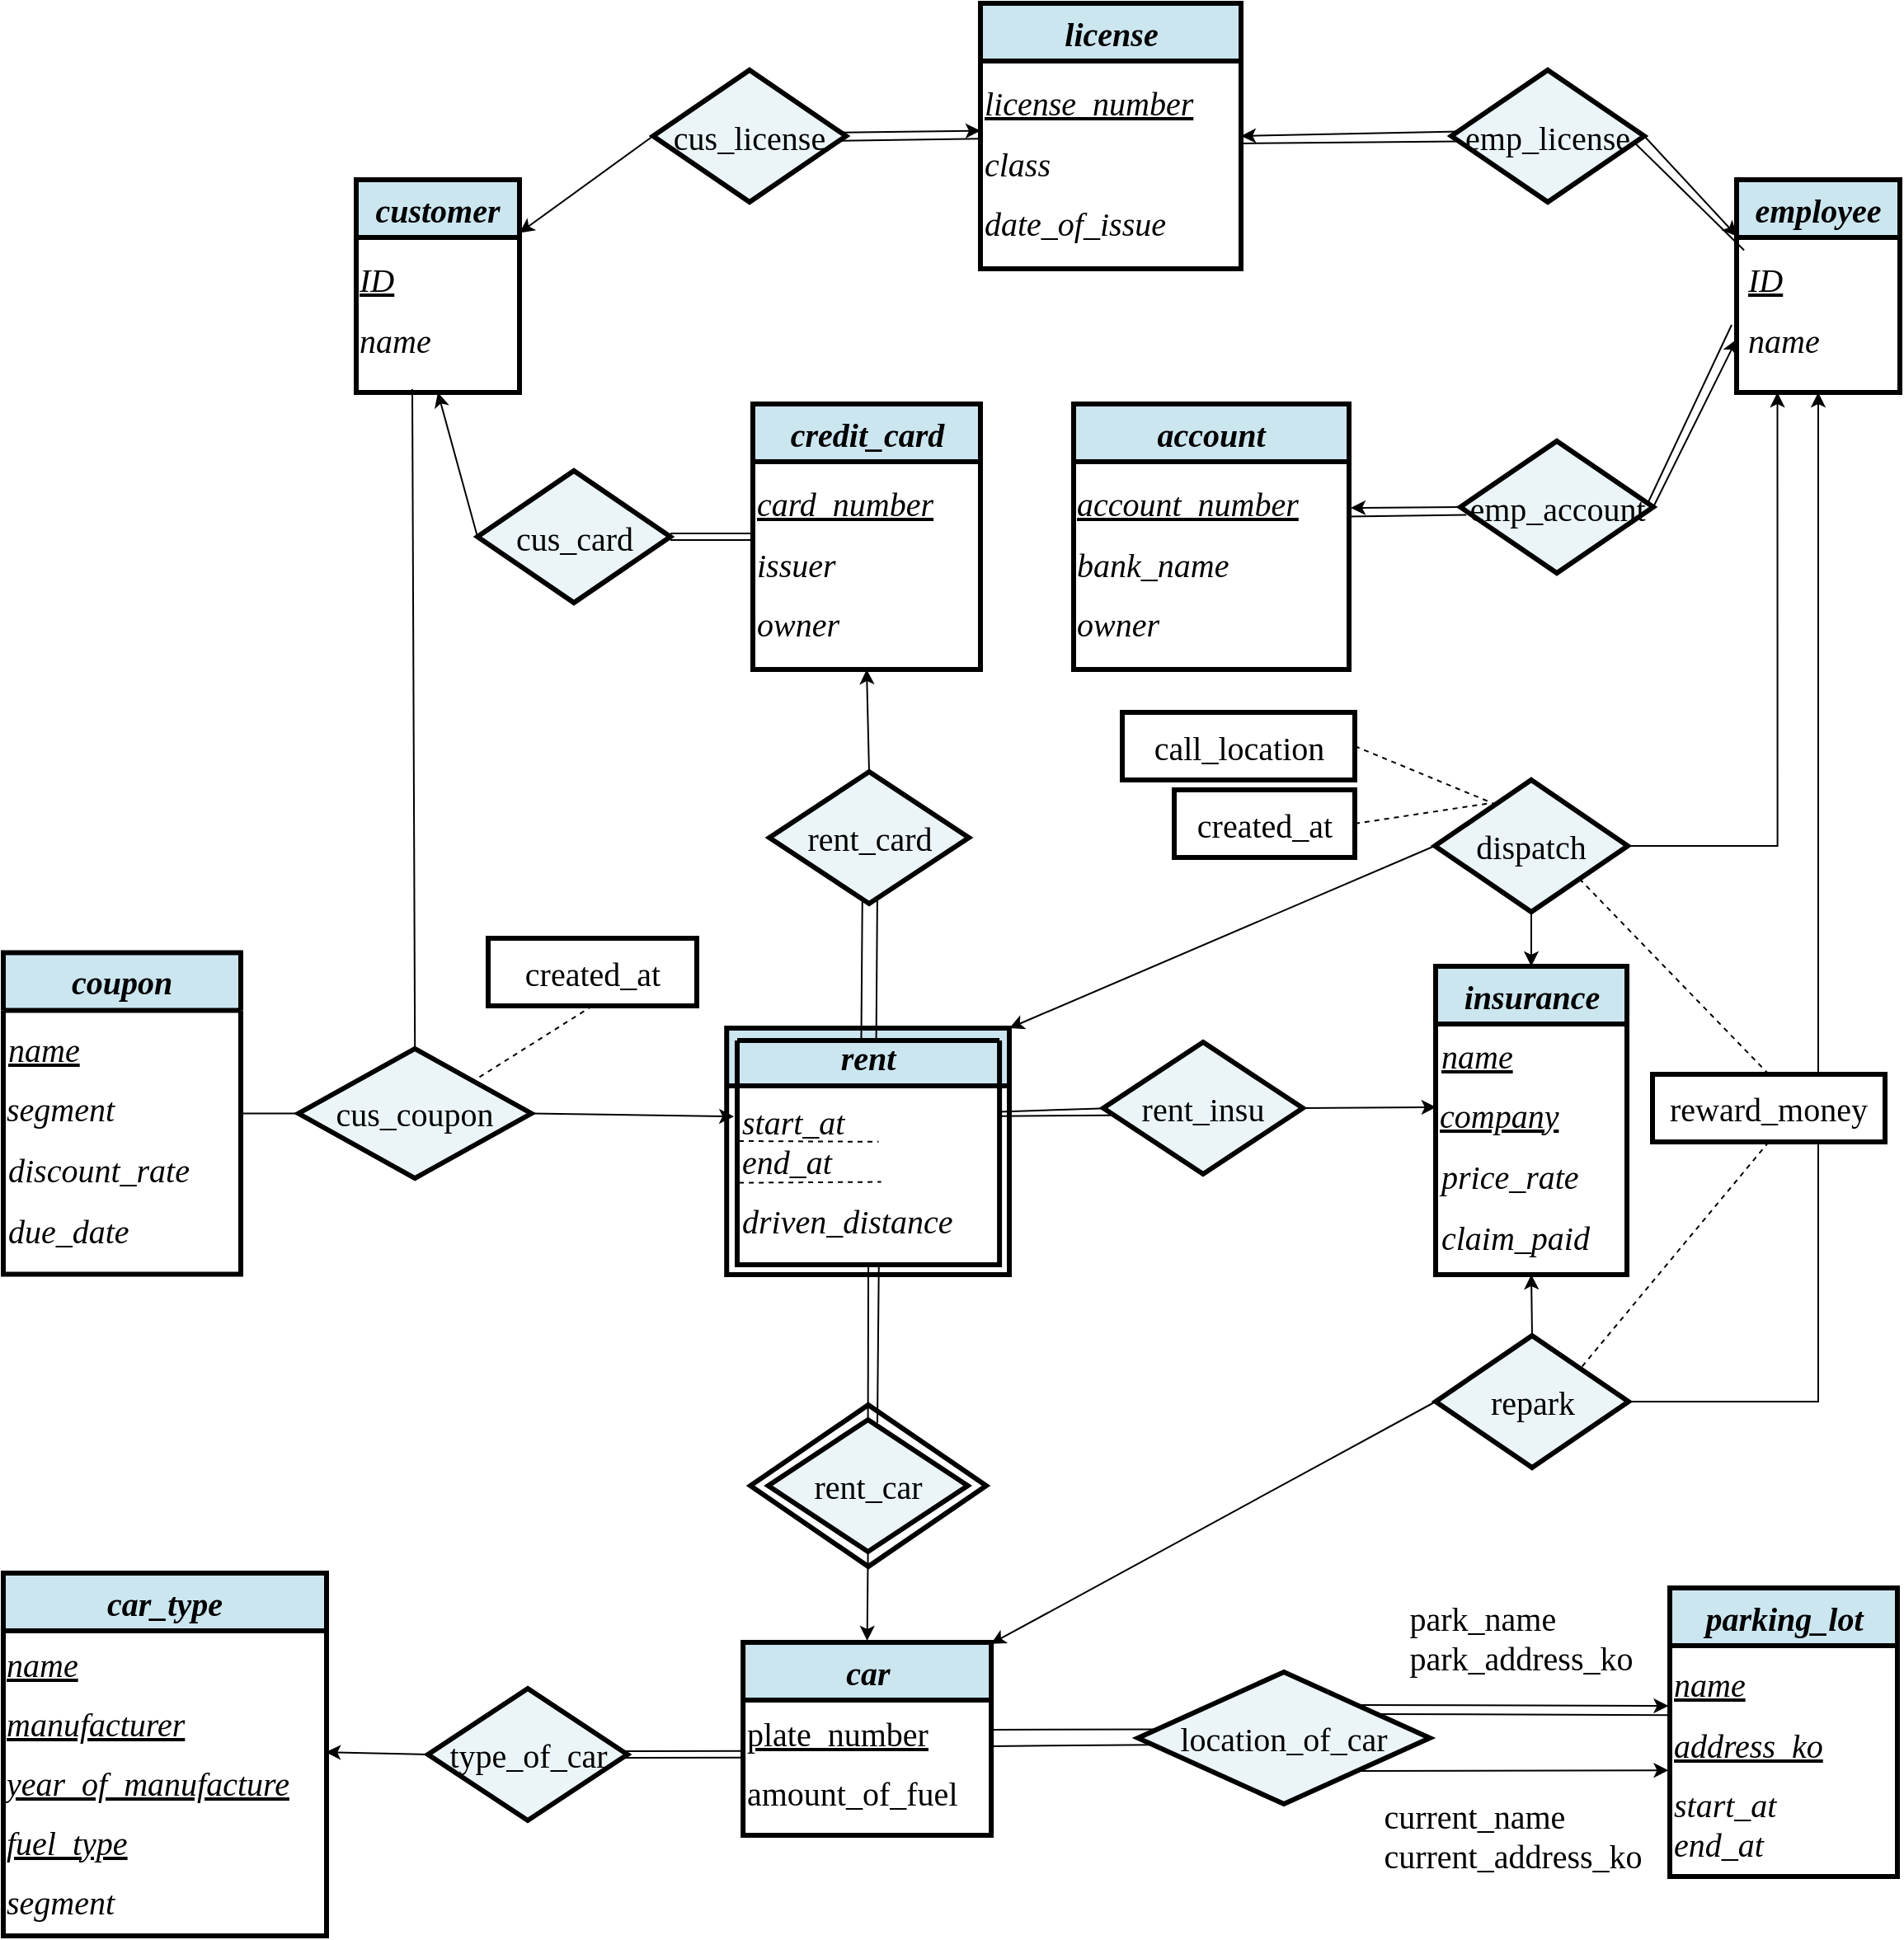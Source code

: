 <mxfile version="20.6.0" type="github">
  <diagram id="GcvBSa2KkUD2rPgsCcOR" name="페이지-1">
    <mxGraphModel dx="1141" dy="841" grid="0" gridSize="10" guides="1" tooltips="1" connect="1" arrows="1" fold="1" page="1" pageScale="1" pageWidth="291" pageHeight="413" math="0" shadow="0">
      <root>
        <mxCell id="0" />
        <mxCell id="1" parent="0" />
        <mxCell id="yhZWVqHdG1TOYyJP_oS1-67" value="" style="rhombus;whiteSpace=wrap;html=1;strokeWidth=3;" vertex="1" parent="1">
          <mxGeometry x="464" y="874" width="143" height="98" as="geometry" />
        </mxCell>
        <mxCell id="nV8pYMhGymoun9Sq7cYg-1" value="&lt;font data-font-src=&quot;https://fonts.googleapis.com/css?family=Spectral&quot; face=&quot;Spectral&quot; style=&quot;font-size: 20px;&quot;&gt;&lt;i&gt;customer&lt;/i&gt;&lt;/font&gt;" style="swimlane;whiteSpace=wrap;html=1;startSize=35;fillColor=#CCE6F0;strokeColor=#000000;strokeWidth=3;" parent="1" vertex="1">
          <mxGeometry x="225" y="131" width="99" height="129" as="geometry" />
        </mxCell>
        <mxCell id="nV8pYMhGymoun9Sq7cYg-2" value="&lt;font data-font-src=&quot;https://fonts.googleapis.com/css?family=Spectral&quot; face=&quot;Spectral&quot;&gt;&lt;i&gt;ID&lt;br&gt;&lt;/i&gt;&lt;/font&gt;" style="text;html=1;align=left;verticalAlign=middle;resizable=0;points=[];autosize=1;strokeColor=none;fillColor=none;fontSize=20;fontFamily=Courier New;fontStyle=4" parent="nV8pYMhGymoun9Sq7cYg-1" vertex="1">
          <mxGeometry y="42" width="41" height="37" as="geometry" />
        </mxCell>
        <mxCell id="nV8pYMhGymoun9Sq7cYg-3" value="name" style="text;html=1;align=left;verticalAlign=middle;resizable=0;points=[];autosize=1;strokeColor=none;fillColor=none;fontSize=20;fontFamily=Spectral;fontStyle=2" parent="nV8pYMhGymoun9Sq7cYg-1" vertex="1">
          <mxGeometry y="79" width="66" height="36" as="geometry" />
        </mxCell>
        <mxCell id="nV8pYMhGymoun9Sq7cYg-4" value="&lt;font data-font-src=&quot;https://fonts.googleapis.com/css?family=Spectral&quot; face=&quot;Spectral&quot; style=&quot;font-size: 20px;&quot;&gt;&lt;i&gt;employee&lt;/i&gt;&lt;/font&gt;" style="swimlane;whiteSpace=wrap;html=1;startSize=35;fillColor=#CCE6F0;strokeColor=#000000;strokeWidth=3;" parent="1" vertex="1">
          <mxGeometry x="1062" y="131" width="99" height="129" as="geometry" />
        </mxCell>
        <mxCell id="nV8pYMhGymoun9Sq7cYg-5" value="&lt;font data-font-src=&quot;https://fonts.googleapis.com/css?family=Spectral&quot; face=&quot;Spectral&quot;&gt;&lt;i&gt;ID&lt;br&gt;&lt;/i&gt;&lt;/font&gt;" style="text;html=1;align=left;verticalAlign=middle;resizable=0;points=[];autosize=1;strokeColor=none;fillColor=none;fontSize=20;fontFamily=Courier New;fontStyle=4" parent="nV8pYMhGymoun9Sq7cYg-4" vertex="1">
          <mxGeometry x="5" y="42" width="41" height="37" as="geometry" />
        </mxCell>
        <mxCell id="nV8pYMhGymoun9Sq7cYg-6" value="name" style="text;html=1;align=left;verticalAlign=middle;resizable=0;points=[];autosize=1;strokeColor=none;fillColor=none;fontSize=20;fontFamily=Spectral;fontStyle=2" parent="nV8pYMhGymoun9Sq7cYg-4" vertex="1">
          <mxGeometry x="5" y="79" width="66" height="36" as="geometry" />
        </mxCell>
        <mxCell id="nV8pYMhGymoun9Sq7cYg-7" value="&lt;font data-font-src=&quot;https://fonts.googleapis.com/css?family=Spectral&quot; face=&quot;Spectral&quot; style=&quot;font-size: 20px;&quot;&gt;&lt;i&gt;license&lt;/i&gt;&lt;/font&gt;" style="swimlane;whiteSpace=wrap;html=1;startSize=35;fillColor=#CCE6F0;strokeColor=#000000;strokeWidth=3;" parent="1" vertex="1">
          <mxGeometry x="603.5" y="24" width="158" height="161" as="geometry" />
        </mxCell>
        <mxCell id="nV8pYMhGymoun9Sq7cYg-8" value="&lt;font data-font-src=&quot;https://fonts.googleapis.com/css?family=Spectral&quot; face=&quot;Spectral&quot;&gt;&lt;i&gt;license_number&lt;br&gt;&lt;/i&gt;&lt;/font&gt;" style="text;html=1;align=left;verticalAlign=middle;resizable=0;points=[];autosize=1;strokeColor=none;fillColor=none;fontSize=20;fontFamily=Courier New;fontStyle=4" parent="nV8pYMhGymoun9Sq7cYg-7" vertex="1">
          <mxGeometry y="42" width="158" height="37" as="geometry" />
        </mxCell>
        <mxCell id="nV8pYMhGymoun9Sq7cYg-9" value="class" style="text;html=1;align=left;verticalAlign=middle;resizable=0;points=[];autosize=1;strokeColor=none;fillColor=none;fontSize=20;fontFamily=Spectral;fontStyle=2" parent="nV8pYMhGymoun9Sq7cYg-7" vertex="1">
          <mxGeometry y="79" width="60" height="36" as="geometry" />
        </mxCell>
        <mxCell id="nV8pYMhGymoun9Sq7cYg-10" value="date_of_issue" style="text;html=1;align=left;verticalAlign=middle;resizable=0;points=[];autosize=1;strokeColor=none;fillColor=none;fontSize=20;fontFamily=Spectral;fontStyle=2" parent="nV8pYMhGymoun9Sq7cYg-7" vertex="1">
          <mxGeometry y="115" width="138" height="36" as="geometry" />
        </mxCell>
        <mxCell id="nV8pYMhGymoun9Sq7cYg-11" value="&lt;font data-font-src=&quot;https://fonts.googleapis.com/css?family=Spectral&quot; face=&quot;Spectral&quot; style=&quot;font-size: 20px;&quot;&gt;&lt;i&gt;credit_card&lt;/i&gt;&lt;/font&gt;" style="swimlane;whiteSpace=wrap;html=1;startSize=35;fillColor=#CCE6F0;strokeColor=#000000;strokeWidth=3;" parent="1" vertex="1">
          <mxGeometry x="465.5" y="267" width="138" height="161" as="geometry" />
        </mxCell>
        <mxCell id="nV8pYMhGymoun9Sq7cYg-12" value="&lt;font data-font-src=&quot;https://fonts.googleapis.com/css?family=Spectral&quot; face=&quot;Spectral&quot;&gt;&lt;i&gt;card_number&lt;br&gt;&lt;/i&gt;&lt;/font&gt;" style="text;html=1;align=left;verticalAlign=middle;resizable=0;points=[];autosize=1;strokeColor=none;fillColor=none;fontSize=20;fontFamily=Courier New;fontStyle=4" parent="nV8pYMhGymoun9Sq7cYg-11" vertex="1">
          <mxGeometry y="42" width="135" height="37" as="geometry" />
        </mxCell>
        <mxCell id="nV8pYMhGymoun9Sq7cYg-13" value="issuer" style="text;html=1;align=left;verticalAlign=middle;resizable=0;points=[];autosize=1;strokeColor=none;fillColor=none;fontSize=20;fontFamily=Spectral;fontStyle=2" parent="nV8pYMhGymoun9Sq7cYg-11" vertex="1">
          <mxGeometry y="79" width="70" height="36" as="geometry" />
        </mxCell>
        <mxCell id="nV8pYMhGymoun9Sq7cYg-14" value="owner" style="text;html=1;align=left;verticalAlign=middle;resizable=0;points=[];autosize=1;strokeColor=none;fillColor=none;fontSize=20;fontFamily=Spectral;fontStyle=2" parent="nV8pYMhGymoun9Sq7cYg-11" vertex="1">
          <mxGeometry y="115" width="73" height="36" as="geometry" />
        </mxCell>
        <mxCell id="nV8pYMhGymoun9Sq7cYg-15" value="&lt;font face=&quot;Spectral&quot;&gt;&lt;span style=&quot;font-size: 20px;&quot;&gt;cus_license&lt;/span&gt;&lt;/font&gt;" style="rhombus;whiteSpace=wrap;html=1;fillColor=#EBF5F8;strokeWidth=3;" parent="1" vertex="1">
          <mxGeometry x="405" y="64.5" width="117" height="80" as="geometry" />
        </mxCell>
        <mxCell id="nV8pYMhGymoun9Sq7cYg-16" value="&lt;font face=&quot;Spectral&quot;&gt;&lt;span style=&quot;font-size: 20px;&quot;&gt;cus_card&lt;/span&gt;&lt;/font&gt;" style="rhombus;whiteSpace=wrap;html=1;fillColor=#EBF5F8;strokeWidth=3;" parent="1" vertex="1">
          <mxGeometry x="298.5" y="307.5" width="117" height="80" as="geometry" />
        </mxCell>
        <mxCell id="nV8pYMhGymoun9Sq7cYg-17" value="&lt;font face=&quot;Spectral&quot;&gt;&lt;span style=&quot;font-size: 20px;&quot;&gt;emp_license&lt;/span&gt;&lt;/font&gt;" style="rhombus;whiteSpace=wrap;html=1;fillColor=#EBF5F8;strokeWidth=3;" parent="1" vertex="1">
          <mxGeometry x="889" y="64.5" width="117" height="80" as="geometry" />
        </mxCell>
        <mxCell id="nV8pYMhGymoun9Sq7cYg-18" value="&lt;font face=&quot;Spectral&quot;&gt;&lt;span style=&quot;font-size: 20px;&quot;&gt;emp_account&lt;/span&gt;&lt;/font&gt;" style="rhombus;whiteSpace=wrap;html=1;fillColor=#EBF5F8;strokeWidth=3;" parent="1" vertex="1">
          <mxGeometry x="894.5" y="289.5" width="117" height="80" as="geometry" />
        </mxCell>
        <mxCell id="nV8pYMhGymoun9Sq7cYg-19" value="" style="endArrow=classic;html=1;fontFamily=Spectral;fontSource=https%3A%2F%2Ffonts.googleapis.com%2Fcss%3Ffamily%3DSpectral;fontSize=20;entryX=0;entryY=-0.049;entryDx=0;entryDy=0;rounded=0;entryPerimeter=0;exitX=0.966;exitY=0.473;exitDx=0;exitDy=0;exitPerimeter=0;" parent="1" source="nV8pYMhGymoun9Sq7cYg-15" target="nV8pYMhGymoun9Sq7cYg-9" edge="1">
          <mxGeometry width="50" height="50" relative="1" as="geometry">
            <mxPoint x="502.5" y="101" as="sourcePoint" />
            <mxPoint x="721.5" y="33" as="targetPoint" />
          </mxGeometry>
        </mxCell>
        <mxCell id="nV8pYMhGymoun9Sq7cYg-20" value="" style="endArrow=classic;html=1;rounded=0;fontFamily=Spectral;fontSource=https%3A%2F%2Ffonts.googleapis.com%2Fcss%3Ffamily%3DSpectral;fontSize=20;exitX=0;exitY=0.5;exitDx=0;exitDy=0;entryX=1;entryY=0.25;entryDx=0;entryDy=0;" parent="1" source="nV8pYMhGymoun9Sq7cYg-15" target="nV8pYMhGymoun9Sq7cYg-1" edge="1">
          <mxGeometry width="50" height="50" relative="1" as="geometry">
            <mxPoint x="516.5" y="114.5" as="sourcePoint" />
            <mxPoint x="613.5" y="130.5" as="targetPoint" />
          </mxGeometry>
        </mxCell>
        <mxCell id="nV8pYMhGymoun9Sq7cYg-21" value="" style="endArrow=classic;html=1;rounded=0;fontFamily=Spectral;fontSource=https%3A%2F%2Ffonts.googleapis.com%2Fcss%3Ffamily%3DSpectral;fontSize=20;exitX=0;exitY=0.5;exitDx=0;exitDy=0;entryX=0.5;entryY=1;entryDx=0;entryDy=0;" parent="1" source="nV8pYMhGymoun9Sq7cYg-16" target="nV8pYMhGymoun9Sq7cYg-1" edge="1">
          <mxGeometry width="50" height="50" relative="1" as="geometry">
            <mxPoint x="399.5" y="114.5" as="sourcePoint" />
            <mxPoint x="254.5" y="110" as="targetPoint" />
          </mxGeometry>
        </mxCell>
        <mxCell id="nV8pYMhGymoun9Sq7cYg-22" value="" style="shape=link;html=1;rounded=0;fontFamily=Spectral;fontSource=https%3A%2F%2Ffonts.googleapis.com%2Fcss%3Ffamily%3DSpectral;fontSize=20;entryX=1;entryY=0.5;entryDx=0;entryDy=0;exitX=0;exitY=0.5;exitDx=0;exitDy=0;" parent="1" source="nV8pYMhGymoun9Sq7cYg-11" target="nV8pYMhGymoun9Sq7cYg-16" edge="1">
          <mxGeometry width="100" relative="1" as="geometry">
            <mxPoint x="656" y="307.5" as="sourcePoint" />
            <mxPoint x="546" y="410.5" as="targetPoint" />
          </mxGeometry>
        </mxCell>
        <mxCell id="nV8pYMhGymoun9Sq7cYg-23" value="" style="endArrow=none;html=1;rounded=0;fontFamily=Spectral;fontSource=https%3A%2F%2Ffonts.googleapis.com%2Fcss%3Ffamily%3DSpectral;fontSize=20;exitX=0.973;exitY=0.536;exitDx=0;exitDy=0;entryX=-0.006;entryY=0.087;entryDx=0;entryDy=0;exitPerimeter=0;entryPerimeter=0;" parent="1" source="nV8pYMhGymoun9Sq7cYg-15" target="nV8pYMhGymoun9Sq7cYg-9" edge="1">
          <mxGeometry width="50" height="50" relative="1" as="geometry">
            <mxPoint x="544.5" y="186" as="sourcePoint" />
            <mxPoint x="595.5" y="104" as="targetPoint" />
          </mxGeometry>
        </mxCell>
        <mxCell id="nV8pYMhGymoun9Sq7cYg-24" value="" style="endArrow=classic;html=1;fontFamily=Spectral;fontSource=https%3A%2F%2Ffonts.googleapis.com%2Fcss%3Ffamily%3DSpectral;fontSize=20;entryX=1;entryY=0.5;entryDx=0;entryDy=0;rounded=0;exitX=0.04;exitY=0.465;exitDx=0;exitDy=0;exitPerimeter=0;" parent="1" source="nV8pYMhGymoun9Sq7cYg-17" target="nV8pYMhGymoun9Sq7cYg-7" edge="1">
          <mxGeometry width="50" height="50" relative="1" as="geometry">
            <mxPoint x="512.522" y="112.34" as="sourcePoint" />
            <mxPoint x="613.5" y="111.236" as="targetPoint" />
          </mxGeometry>
        </mxCell>
        <mxCell id="nV8pYMhGymoun9Sq7cYg-25" value="" style="endArrow=none;html=1;rounded=0;fontFamily=Spectral;fontSource=https%3A%2F%2Ffonts.googleapis.com%2Fcss%3Ffamily%3DSpectral;fontSize=20;exitX=0.035;exitY=0.541;exitDx=0;exitDy=0;exitPerimeter=0;" parent="1" source="nV8pYMhGymoun9Sq7cYg-17" edge="1">
          <mxGeometry width="50" height="50" relative="1" as="geometry">
            <mxPoint x="782.5" y="130" as="sourcePoint" />
            <mxPoint x="762" y="109" as="targetPoint" />
          </mxGeometry>
        </mxCell>
        <mxCell id="nV8pYMhGymoun9Sq7cYg-26" value="" style="endArrow=classic;html=1;rounded=0;fontFamily=Spectral;fontSource=https%3A%2F%2Ffonts.googleapis.com%2Fcss%3Ffamily%3DSpectral;fontSize=20;exitX=1;exitY=0.5;exitDx=0;exitDy=0;entryX=0;entryY=0.75;entryDx=0;entryDy=0;" parent="1" source="nV8pYMhGymoun9Sq7cYg-18" target="nV8pYMhGymoun9Sq7cYg-4" edge="1">
          <mxGeometry width="50" height="50" relative="1" as="geometry">
            <mxPoint x="848.5" y="266" as="sourcePoint" />
            <mxPoint x="1119" y="225" as="targetPoint" />
          </mxGeometry>
        </mxCell>
        <mxCell id="nV8pYMhGymoun9Sq7cYg-27" value="" style="endArrow=classic;html=1;rounded=0;fontFamily=Spectral;fontSource=https%3A%2F%2Ffonts.googleapis.com%2Fcss%3Ffamily%3DSpectral;fontSize=20;entryX=0.002;entryY=0.265;entryDx=0;entryDy=0;exitX=1;exitY=0.5;exitDx=0;exitDy=0;entryPerimeter=0;" parent="1" source="nV8pYMhGymoun9Sq7cYg-17" target="nV8pYMhGymoun9Sq7cYg-4" edge="1">
          <mxGeometry width="50" height="50" relative="1" as="geometry">
            <mxPoint x="980.5" y="305" as="sourcePoint" />
            <mxPoint x="1043.238" y="113.125" as="targetPoint" />
          </mxGeometry>
        </mxCell>
        <mxCell id="nV8pYMhGymoun9Sq7cYg-29" value="&lt;font face=&quot;Spectral&quot;&gt;&lt;span style=&quot;font-size: 20px;&quot;&gt;&lt;i&gt;car_type&lt;/i&gt;&lt;/span&gt;&lt;/font&gt;" style="swimlane;whiteSpace=wrap;html=1;startSize=35;fillColor=#CCE6F0;strokeColor=default;perimeterSpacing=1;strokeWidth=3;shadow=0;sketch=0;rounded=0;glass=0;swimlaneLine=1;" parent="1" vertex="1">
          <mxGeometry x="11" y="976" width="196" height="220" as="geometry" />
        </mxCell>
        <mxCell id="nV8pYMhGymoun9Sq7cYg-30" value="&lt;div style=&quot;&quot;&gt;&lt;span style=&quot;background-color: initial;&quot;&gt;manufacturer&lt;/span&gt;&lt;/div&gt;" style="text;html=1;align=left;verticalAlign=middle;resizable=0;points=[];autosize=1;strokeColor=none;fillColor=none;fontSize=20;fontFamily=Spectral;fontStyle=6" parent="nV8pYMhGymoun9Sq7cYg-29" vertex="1">
          <mxGeometry y="73" width="138" height="36" as="geometry" />
        </mxCell>
        <mxCell id="nV8pYMhGymoun9Sq7cYg-31" value="&lt;i&gt;name&lt;/i&gt;" style="text;html=1;align=left;verticalAlign=middle;resizable=0;points=[];autosize=1;strokeColor=none;fillColor=none;fontSize=20;fontFamily=Spectral;fontStyle=4" parent="nV8pYMhGymoun9Sq7cYg-29" vertex="1">
          <mxGeometry y="37" width="66" height="36" as="geometry" />
        </mxCell>
        <mxCell id="nV8pYMhGymoun9Sq7cYg-32" value="&lt;i&gt;year_of_manufacture&lt;/i&gt;" style="text;html=1;align=left;verticalAlign=middle;resizable=0;points=[];autosize=1;strokeColor=none;fillColor=none;fontSize=20;fontFamily=Spectral;fontStyle=4" parent="nV8pYMhGymoun9Sq7cYg-29" vertex="1">
          <mxGeometry y="109" width="205" height="36" as="geometry" />
        </mxCell>
        <mxCell id="nV8pYMhGymoun9Sq7cYg-33" value="&lt;i style=&quot;&quot;&gt;fuel_type&lt;/i&gt;" style="text;html=1;align=left;verticalAlign=middle;resizable=0;points=[];autosize=1;strokeColor=none;fillColor=none;fontSize=20;fontFamily=Spectral;fontStyle=4" parent="nV8pYMhGymoun9Sq7cYg-29" vertex="1">
          <mxGeometry y="145" width="99" height="36" as="geometry" />
        </mxCell>
        <mxCell id="nV8pYMhGymoun9Sq7cYg-34" value="segment&lt;span&gt;&lt;br&gt;&lt;/span&gt;" style="text;html=1;align=left;verticalAlign=middle;resizable=0;points=[];autosize=1;strokeColor=none;fillColor=none;fontSize=20;fontFamily=Spectral;fontSource=https%3A%2F%2Ffonts.googleapis.com%2Fcss%3Ffamily%3DSpectral;fontStyle=2" parent="nV8pYMhGymoun9Sq7cYg-29" vertex="1">
          <mxGeometry y="181" width="93" height="36" as="geometry" />
        </mxCell>
        <mxCell id="nV8pYMhGymoun9Sq7cYg-36" value="&lt;font face=&quot;Spectral&quot;&gt;&lt;span style=&quot;font-size: 20px;&quot;&gt;&lt;i&gt;parking_lot&lt;/i&gt;&lt;/span&gt;&lt;/font&gt;" style="swimlane;whiteSpace=wrap;html=1;startSize=35;fillColor=#CCE6F0;strokeColor=#000000;strokeWidth=3;" parent="1" vertex="1">
          <mxGeometry x="1021.5" y="985" width="138" height="175" as="geometry" />
        </mxCell>
        <mxCell id="nV8pYMhGymoun9Sq7cYg-37" value="&lt;font data-font-src=&quot;https://fonts.googleapis.com/css?family=Spectral&quot; face=&quot;Spectral&quot;&gt;&lt;i&gt;&lt;span style=&quot;white-space: pre;&quot;&gt;name&lt;br&gt;&lt;/span&gt;&lt;/i&gt;&lt;/font&gt;" style="text;html=1;align=left;verticalAlign=middle;resizable=0;points=[];autosize=1;strokeColor=none;fillColor=none;fontSize=20;fontFamily=Courier New;fontStyle=4" parent="nV8pYMhGymoun9Sq7cYg-36" vertex="1">
          <mxGeometry y="40" width="66" height="37" as="geometry" />
        </mxCell>
        <mxCell id="nV8pYMhGymoun9Sq7cYg-38" value="address_ko" style="text;html=1;align=left;verticalAlign=middle;resizable=0;points=[];autosize=1;strokeColor=none;fillColor=none;fontSize=20;fontFamily=Spectral;fontStyle=6" parent="nV8pYMhGymoun9Sq7cYg-36" vertex="1">
          <mxGeometry y="77" width="116" height="36" as="geometry" />
        </mxCell>
        <mxCell id="nV8pYMhGymoun9Sq7cYg-39" value="&lt;div style=&quot;&quot;&gt;&lt;i style=&quot;background-color: initial;&quot;&gt;start_at&lt;/i&gt;&lt;/div&gt;&lt;i&gt;&lt;div style=&quot;&quot;&gt;&lt;i style=&quot;background-color: initial;&quot;&gt;end_at&lt;/i&gt;&lt;/div&gt;&lt;/i&gt;" style="text;html=1;align=left;verticalAlign=middle;resizable=0;points=[];autosize=1;strokeColor=none;fillColor=none;fontSize=20;fontFamily=Spectral;" parent="nV8pYMhGymoun9Sq7cYg-36" vertex="1">
          <mxGeometry y="113" width="85" height="60" as="geometry" />
        </mxCell>
        <mxCell id="nV8pYMhGymoun9Sq7cYg-47" value="&lt;font data-font-src=&quot;https://fonts.googleapis.com/css?family=Spectral&quot; face=&quot;Spectral&quot; style=&quot;font-size: 20px;&quot;&gt;&lt;i&gt;coupon&lt;/i&gt;&lt;/font&gt;" style="swimlane;whiteSpace=wrap;html=1;startSize=35;fillColor=#CCE6F0;strokeColor=#000000;strokeWidth=3;" parent="1" vertex="1">
          <mxGeometry x="11" y="599.75" width="144" height="195" as="geometry" />
        </mxCell>
        <mxCell id="nV8pYMhGymoun9Sq7cYg-48" value="&lt;font data-font-src=&quot;https://fonts.googleapis.com/css?family=Spectral&quot; face=&quot;Spectral&quot;&gt;&lt;i&gt;&lt;span style=&quot;white-space: pre;&quot;&gt;discount_rate&lt;br&gt;&lt;/span&gt;&lt;/i&gt;&lt;/font&gt;" style="text;html=1;align=left;verticalAlign=middle;resizable=0;points=[];autosize=1;strokeColor=none;fillColor=none;fontSize=20;fontFamily=Courier New;" parent="nV8pYMhGymoun9Sq7cYg-47" vertex="1">
          <mxGeometry x="0.5" y="113.5" width="139" height="37" as="geometry" />
        </mxCell>
        <mxCell id="nV8pYMhGymoun9Sq7cYg-49" value="&lt;div style=&quot;&quot;&gt;&lt;i&gt;due_date&lt;/i&gt;&lt;/div&gt;" style="text;html=1;align=left;verticalAlign=middle;resizable=0;points=[];autosize=1;strokeColor=none;fillColor=none;fontSize=20;fontFamily=Spectral;" parent="nV8pYMhGymoun9Sq7cYg-47" vertex="1">
          <mxGeometry x="0.5" y="150.5" width="98" height="36" as="geometry" />
        </mxCell>
        <mxCell id="nV8pYMhGymoun9Sq7cYg-50" value="&lt;u&gt;name&lt;/u&gt;" style="text;html=1;align=left;verticalAlign=middle;resizable=0;points=[];autosize=1;strokeColor=none;fillColor=none;fontSize=20;fontFamily=Spectral;fontStyle=2" parent="nV8pYMhGymoun9Sq7cYg-47" vertex="1">
          <mxGeometry x="0.5" y="40.5" width="66" height="36" as="geometry" />
        </mxCell>
        <mxCell id="nV8pYMhGymoun9Sq7cYg-51" value="&lt;font data-font-src=&quot;https://fonts.googleapis.com/css?family=Spectral&quot; face=&quot;Spectral&quot;&gt;&lt;i&gt;&lt;span style=&quot;white-space: pre;&quot;&gt;segment&lt;br&gt;&lt;/span&gt;&lt;/i&gt;&lt;/font&gt;" style="text;html=1;align=left;verticalAlign=middle;resizable=0;points=[];autosize=1;strokeColor=none;fillColor=none;fontSize=20;fontFamily=Courier New;" parent="nV8pYMhGymoun9Sq7cYg-47" vertex="1">
          <mxGeometry y="76.5" width="93" height="37" as="geometry" />
        </mxCell>
        <mxCell id="nV8pYMhGymoun9Sq7cYg-52" value="&lt;font face=&quot;Spectral&quot;&gt;&lt;span style=&quot;font-size: 20px;&quot;&gt;&lt;i&gt;insurance&lt;/i&gt;&lt;/span&gt;&lt;/font&gt;" style="swimlane;whiteSpace=wrap;html=1;startSize=35;fillColor=#CCE6F0;strokeColor=#000000;strokeWidth=3;" parent="1" vertex="1">
          <mxGeometry x="879.5" y="608" width="116" height="187" as="geometry" />
        </mxCell>
        <mxCell id="nV8pYMhGymoun9Sq7cYg-53" value="&lt;font data-font-src=&quot;https://fonts.googleapis.com/css?family=Spectral&quot; face=&quot;Spectral&quot;&gt;&lt;i&gt;&lt;span style=&quot;white-space: pre;&quot;&gt;price_rate&lt;br&gt;&lt;/span&gt;&lt;/i&gt;&lt;/font&gt;" style="text;html=1;align=left;verticalAlign=middle;resizable=0;points=[];autosize=1;strokeColor=none;fillColor=none;fontSize=20;fontFamily=Courier New;" parent="nV8pYMhGymoun9Sq7cYg-52" vertex="1">
          <mxGeometry x="1" y="109" width="107" height="37" as="geometry" />
        </mxCell>
        <mxCell id="nV8pYMhGymoun9Sq7cYg-54" value="&lt;div style=&quot;&quot;&gt;&lt;i&gt;claim_paid&lt;/i&gt;&lt;/div&gt;" style="text;html=1;align=left;verticalAlign=middle;resizable=0;points=[];autosize=1;strokeColor=none;fillColor=none;fontSize=20;fontFamily=Spectral;" parent="nV8pYMhGymoun9Sq7cYg-52" vertex="1">
          <mxGeometry x="1" y="146" width="115" height="36" as="geometry" />
        </mxCell>
        <mxCell id="nV8pYMhGymoun9Sq7cYg-55" value="name" style="text;html=1;align=left;verticalAlign=middle;resizable=0;points=[];autosize=1;strokeColor=none;fillColor=none;fontSize=20;fontFamily=Spectral;fontStyle=6" parent="nV8pYMhGymoun9Sq7cYg-52" vertex="1">
          <mxGeometry x="1" y="36" width="66" height="36" as="geometry" />
        </mxCell>
        <mxCell id="nV8pYMhGymoun9Sq7cYg-56" value="&lt;font data-font-src=&quot;https://fonts.googleapis.com/css?family=Spectral&quot; face=&quot;Spectral&quot;&gt;&lt;i&gt;&lt;span style=&quot;white-space: pre;&quot;&gt;company&lt;br&gt;&lt;/span&gt;&lt;/i&gt;&lt;/font&gt;" style="text;html=1;align=left;verticalAlign=middle;resizable=0;points=[];autosize=1;strokeColor=none;fillColor=none;fontSize=20;fontFamily=Courier New;fontStyle=4" parent="nV8pYMhGymoun9Sq7cYg-52" vertex="1">
          <mxGeometry x="0.5" y="72" width="98" height="37" as="geometry" />
        </mxCell>
        <mxCell id="nV8pYMhGymoun9Sq7cYg-59" value="" style="endArrow=none;html=1;rounded=0;fontFamily=Spectral;fontSource=https%3A%2F%2Ffonts.googleapis.com%2Fcss%3Ffamily%3DSpectral;fontSize=20;exitX=0.5;exitY=0;exitDx=0;exitDy=0;" parent="1" source="yhZWVqHdG1TOYyJP_oS1-71" edge="1">
          <mxGeometry width="50" height="50" relative="1" as="geometry">
            <mxPoint x="274.5" y="360" as="sourcePoint" />
            <mxPoint x="259" y="258" as="targetPoint" />
          </mxGeometry>
        </mxCell>
        <mxCell id="nV8pYMhGymoun9Sq7cYg-63" value="&lt;div style=&quot;text-align: left;&quot;&gt;&lt;span style=&quot;background-color: initial;&quot;&gt;park_name&lt;/span&gt;&lt;/div&gt;&lt;div style=&quot;text-align: left;&quot;&gt;&lt;span style=&quot;background-color: initial;&quot;&gt;park_address_ko&lt;/span&gt;&lt;/div&gt;" style="text;html=1;align=center;verticalAlign=middle;resizable=0;points=[];autosize=1;strokeColor=none;fillColor=none;fontSize=20;fontFamily=Spectral;" parent="1" vertex="1">
          <mxGeometry x="847" y="985" width="167" height="60" as="geometry" />
        </mxCell>
        <mxCell id="nV8pYMhGymoun9Sq7cYg-64" value="&lt;div style=&quot;text-align: left;&quot;&gt;&lt;span style=&quot;background-color: initial;&quot;&gt;current_name&lt;/span&gt;&lt;/div&gt;&lt;div style=&quot;text-align: left;&quot;&gt;&lt;span style=&quot;background-color: initial;&quot;&gt;current_address_ko&lt;/span&gt;&lt;/div&gt;" style="text;html=1;align=center;verticalAlign=middle;resizable=0;points=[];autosize=1;strokeColor=none;fillColor=none;fontSize=20;fontFamily=Spectral;" parent="1" vertex="1">
          <mxGeometry x="830.5" y="1105" width="191" height="60" as="geometry" />
        </mxCell>
        <mxCell id="nV8pYMhGymoun9Sq7cYg-65" value="" style="endArrow=classic;html=1;rounded=0;fontFamily=Spectral;fontSource=https%3A%2F%2Ffonts.googleapis.com%2Fcss%3Ffamily%3DSpectral;fontSize=20;entryX=-0.012;entryY=0.339;entryDx=0;entryDy=0;exitX=1;exitY=0.5;exitDx=0;exitDy=0;entryPerimeter=0;" parent="1" source="yhZWVqHdG1TOYyJP_oS1-71" target="yhZWVqHdG1TOYyJP_oS1-16" edge="1">
          <mxGeometry width="50" height="50" relative="1" as="geometry">
            <mxPoint x="332" y="694" as="sourcePoint" />
            <mxPoint x="304" y="878" as="targetPoint" />
          </mxGeometry>
        </mxCell>
        <mxCell id="nV8pYMhGymoun9Sq7cYg-69" value="&lt;font face=&quot;Spectral&quot;&gt;&lt;span style=&quot;font-size: 20px;&quot;&gt;&lt;i&gt;rent&lt;/i&gt;&lt;/span&gt;&lt;/font&gt;" style="swimlane;whiteSpace=wrap;html=1;startSize=35;fillColor=#CCE6F0;strokeColor=#000000;strokeWidth=3;" parent="1" vertex="1">
          <mxGeometry x="449.62" y="645.5" width="171.38" height="149.5" as="geometry" />
        </mxCell>
        <mxCell id="nV8pYMhGymoun9Sq7cYg-72" value="&lt;font face=&quot;Spectral&quot;&gt;&lt;span style=&quot;font-size: 20px;&quot;&gt;rent_insu&lt;/span&gt;&lt;/font&gt;" style="rhombus;whiteSpace=wrap;html=1;fillColor=#EBF5F8;strokeWidth=3;" parent="1" vertex="1">
          <mxGeometry x="678" y="654" width="121" height="80" as="geometry" />
        </mxCell>
        <mxCell id="nV8pYMhGymoun9Sq7cYg-73" value="" style="endArrow=classic;html=1;rounded=0;fontFamily=Spectral;fontSource=https%3A%2F%2Ffonts.googleapis.com%2Fcss%3Ffamily%3DSpectral;fontSize=20;exitX=1;exitY=0.5;exitDx=0;exitDy=0;entryX=-0.001;entryY=0.364;entryDx=0;entryDy=0;entryPerimeter=0;" parent="1" source="nV8pYMhGymoun9Sq7cYg-72" target="nV8pYMhGymoun9Sq7cYg-56" edge="1">
          <mxGeometry width="50" height="50" relative="1" as="geometry">
            <mxPoint x="601" y="711" as="sourcePoint" />
            <mxPoint x="811" y="708" as="targetPoint" />
          </mxGeometry>
        </mxCell>
        <mxCell id="nV8pYMhGymoun9Sq7cYg-74" value="&lt;font face=&quot;Spectral&quot;&gt;&lt;span style=&quot;font-size: 20px;&quot;&gt;dispatch&lt;/span&gt;&lt;/font&gt;" style="rhombus;whiteSpace=wrap;html=1;fillColor=#EBF5F8;strokeWidth=3;" parent="1" vertex="1">
          <mxGeometry x="879" y="495" width="117" height="80" as="geometry" />
        </mxCell>
        <mxCell id="nV8pYMhGymoun9Sq7cYg-75" value="&lt;font face=&quot;Spectral&quot;&gt;&lt;span style=&quot;font-size: 20px;&quot;&gt;repark&lt;/span&gt;&lt;/font&gt;" style="rhombus;whiteSpace=wrap;html=1;fillColor=#EBF5F8;strokeWidth=3;" parent="1" vertex="1">
          <mxGeometry x="879.5" y="832" width="117" height="80" as="geometry" />
        </mxCell>
        <mxCell id="nV8pYMhGymoun9Sq7cYg-76" value="" style="endArrow=classic;html=1;rounded=0;fontFamily=Spectral;fontSource=https%3A%2F%2Ffonts.googleapis.com%2Fcss%3Ffamily%3DSpectral;fontSize=20;exitX=0;exitY=0.5;exitDx=0;exitDy=0;entryX=1;entryY=0;entryDx=0;entryDy=0;" parent="1" source="nV8pYMhGymoun9Sq7cYg-74" target="nV8pYMhGymoun9Sq7cYg-69" edge="1">
          <mxGeometry width="50" height="50" relative="1" as="geometry">
            <mxPoint x="848" y="820" as="sourcePoint" />
            <mxPoint x="721" y="758" as="targetPoint" />
          </mxGeometry>
        </mxCell>
        <mxCell id="nV8pYMhGymoun9Sq7cYg-77" value="" style="endArrow=classic;html=1;rounded=0;fontFamily=Spectral;fontSource=https%3A%2F%2Ffonts.googleapis.com%2Fcss%3Ffamily%3DSpectral;fontSize=20;entryX=0.25;entryY=1;entryDx=0;entryDy=0;exitX=1;exitY=0.5;exitDx=0;exitDy=0;edgeStyle=orthogonalEdgeStyle;" parent="1" source="nV8pYMhGymoun9Sq7cYg-74" target="nV8pYMhGymoun9Sq7cYg-4" edge="1">
          <mxGeometry width="50" height="50" relative="1" as="geometry">
            <mxPoint x="1252" y="761" as="sourcePoint" />
            <mxPoint x="885" y="810" as="targetPoint" />
          </mxGeometry>
        </mxCell>
        <mxCell id="nV8pYMhGymoun9Sq7cYg-78" value="" style="endArrow=classic;html=1;rounded=0;fontFamily=Spectral;fontSource=https%3A%2F%2Ffonts.googleapis.com%2Fcss%3Ffamily%3DSpectral;fontSize=20;entryX=0.5;entryY=1;entryDx=0;entryDy=0;exitX=1;exitY=0.5;exitDx=0;exitDy=0;edgeStyle=orthogonalEdgeStyle;" parent="1" source="nV8pYMhGymoun9Sq7cYg-75" target="nV8pYMhGymoun9Sq7cYg-4" edge="1">
          <mxGeometry width="50" height="50" relative="1" as="geometry">
            <mxPoint x="819" y="884" as="sourcePoint" />
            <mxPoint x="869" y="834" as="targetPoint" />
          </mxGeometry>
        </mxCell>
        <mxCell id="nV8pYMhGymoun9Sq7cYg-79" value="reward_money" style="rounded=0;whiteSpace=wrap;html=1;shadow=0;glass=0;sketch=0;strokeWidth=3;fontFamily=Spectral;fontSource=https%3A%2F%2Ffonts.googleapis.com%2Fcss%3Ffamily%3DSpectral;fontSize=20;" parent="1" vertex="1">
          <mxGeometry x="1011" y="673.5" width="141" height="41" as="geometry" />
        </mxCell>
        <mxCell id="nV8pYMhGymoun9Sq7cYg-80" value="" style="endArrow=none;dashed=1;html=1;rounded=0;fontFamily=Spectral;fontSource=https%3A%2F%2Ffonts.googleapis.com%2Fcss%3Ffamily%3DSpectral;fontSize=20;exitX=0.5;exitY=0;exitDx=0;exitDy=0;entryX=1;entryY=1;entryDx=0;entryDy=0;" parent="1" source="nV8pYMhGymoun9Sq7cYg-79" target="nV8pYMhGymoun9Sq7cYg-74" edge="1">
          <mxGeometry width="50" height="50" relative="1" as="geometry">
            <mxPoint x="615" y="1040.5" as="sourcePoint" />
            <mxPoint x="712.875" y="1058" as="targetPoint" />
          </mxGeometry>
        </mxCell>
        <mxCell id="nV8pYMhGymoun9Sq7cYg-81" value="" style="endArrow=none;dashed=1;html=1;rounded=0;fontFamily=Spectral;fontSource=https%3A%2F%2Ffonts.googleapis.com%2Fcss%3Ffamily%3DSpectral;fontSize=20;exitX=0.5;exitY=1;exitDx=0;exitDy=0;entryX=1;entryY=0;entryDx=0;entryDy=0;" parent="1" source="nV8pYMhGymoun9Sq7cYg-79" target="nV8pYMhGymoun9Sq7cYg-75" edge="1">
          <mxGeometry width="50" height="50" relative="1" as="geometry">
            <mxPoint x="997.5" y="730" as="sourcePoint" />
            <mxPoint x="997.5" y="764" as="targetPoint" />
          </mxGeometry>
        </mxCell>
        <mxCell id="nV8pYMhGymoun9Sq7cYg-82" value="" style="endArrow=classic;html=1;rounded=0;fontFamily=Spectral;fontSource=https%3A%2F%2Ffonts.googleapis.com%2Fcss%3Ffamily%3DSpectral;fontSize=20;exitX=0;exitY=0.5;exitDx=0;exitDy=0;" parent="1" source="nV8pYMhGymoun9Sq7cYg-18" edge="1">
          <mxGeometry width="50" height="50" relative="1" as="geometry">
            <mxPoint x="825" y="339" as="sourcePoint" />
            <mxPoint x="828" y="330" as="targetPoint" />
          </mxGeometry>
        </mxCell>
        <mxCell id="nV8pYMhGymoun9Sq7cYg-83" value="" style="endArrow=none;html=1;rounded=0;fontFamily=Spectral;fontSource=https%3A%2F%2Ffonts.googleapis.com%2Fcss%3Ffamily%3DSpectral;fontSize=20;entryX=0.031;entryY=0.56;entryDx=0;entryDy=0;entryPerimeter=0;exitX=1.006;exitY=0.709;exitDx=0;exitDy=0;exitPerimeter=0;" parent="1" source="yhZWVqHdG1TOYyJP_oS1-106" target="nV8pYMhGymoun9Sq7cYg-18" edge="1">
          <mxGeometry width="50" height="50" relative="1" as="geometry">
            <mxPoint x="787" y="334" as="sourcePoint" />
            <mxPoint x="843" y="290" as="targetPoint" />
          </mxGeometry>
        </mxCell>
        <mxCell id="nV8pYMhGymoun9Sq7cYg-84" value="" style="endArrow=classic;html=1;rounded=0;fontFamily=Spectral;fontSource=https%3A%2F%2Ffonts.googleapis.com%2Fcss%3Ffamily%3DSpectral;fontSize=20;exitX=0;exitY=0.5;exitDx=0;exitDy=0;entryX=0.992;entryY=0.016;entryDx=0;entryDy=0;entryPerimeter=0;" parent="1" source="nV8pYMhGymoun9Sq7cYg-75" target="yhZWVqHdG1TOYyJP_oS1-32" edge="1">
          <mxGeometry width="50" height="50" relative="1" as="geometry">
            <mxPoint x="931" y="666" as="sourcePoint" />
            <mxPoint x="611" y="1107" as="targetPoint" />
          </mxGeometry>
        </mxCell>
        <mxCell id="nV8pYMhGymoun9Sq7cYg-85" value="" style="endArrow=classic;html=1;rounded=0;fontFamily=Spectral;fontSource=https%3A%2F%2Ffonts.googleapis.com%2Fcss%3Ffamily%3DSpectral;fontSize=20;entryX=0.5;entryY=0;entryDx=0;entryDy=0;exitX=0.5;exitY=1;exitDx=0;exitDy=0;" parent="1" source="nV8pYMhGymoun9Sq7cYg-74" target="nV8pYMhGymoun9Sq7cYg-52" edge="1">
          <mxGeometry width="50" height="50" relative="1" as="geometry">
            <mxPoint x="812" y="650" as="sourcePoint" />
            <mxPoint x="889.402" y="770.468" as="targetPoint" />
          </mxGeometry>
        </mxCell>
        <mxCell id="nV8pYMhGymoun9Sq7cYg-86" value="" style="endArrow=classic;html=1;rounded=0;fontFamily=Spectral;fontSource=https%3A%2F%2Ffonts.googleapis.com%2Fcss%3Ffamily%3DSpectral;fontSize=20;exitX=0.5;exitY=0;exitDx=0;exitDy=0;entryX=0.5;entryY=1;entryDx=0;entryDy=0;" parent="1" source="nV8pYMhGymoun9Sq7cYg-75" target="nV8pYMhGymoun9Sq7cYg-52" edge="1">
          <mxGeometry width="50" height="50" relative="1" as="geometry">
            <mxPoint x="947" y="654" as="sourcePoint" />
            <mxPoint x="865.5" y="558" as="targetPoint" />
          </mxGeometry>
        </mxCell>
        <mxCell id="yhZWVqHdG1TOYyJP_oS1-7" value="&lt;font face=&quot;Spectral&quot;&gt;&lt;span style=&quot;font-size: 20px;&quot;&gt;rent_card&lt;/span&gt;&lt;/font&gt;" style="rhombus;whiteSpace=wrap;html=1;fillColor=#EBF5F8;strokeWidth=3;" vertex="1" parent="1">
          <mxGeometry x="475.5" y="490" width="121" height="80" as="geometry" />
        </mxCell>
        <mxCell id="yhZWVqHdG1TOYyJP_oS1-8" value="" style="endArrow=classic;html=1;rounded=0;fontFamily=Spectral;fontSource=https%3A%2F%2Ffonts.googleapis.com%2Fcss%3Ffamily%3DSpectral;fontSize=20;entryX=0.5;entryY=1;entryDx=0;entryDy=0;exitX=0.5;exitY=0;exitDx=0;exitDy=0;" edge="1" parent="1" source="yhZWVqHdG1TOYyJP_oS1-7" target="nV8pYMhGymoun9Sq7cYg-11">
          <mxGeometry width="50" height="50" relative="1" as="geometry">
            <mxPoint x="465" y="578" as="sourcePoint" />
            <mxPoint x="462.995" y="703.5" as="targetPoint" />
          </mxGeometry>
        </mxCell>
        <mxCell id="yhZWVqHdG1TOYyJP_oS1-16" value="" style="swimlane;startSize=0;strokeWidth=3;" vertex="1" parent="1">
          <mxGeometry x="456" y="653" width="159.06" height="136" as="geometry" />
        </mxCell>
        <mxCell id="yhZWVqHdG1TOYyJP_oS1-75" value="&lt;i&gt;start_at&lt;br&gt;end_at&lt;br&gt;&lt;/i&gt;" style="text;html=1;align=left;verticalAlign=middle;resizable=0;points=[];autosize=1;strokeColor=none;fillColor=none;fontSize=20;fontFamily=Spectral;" vertex="1" parent="yhZWVqHdG1TOYyJP_oS1-16">
          <mxGeometry x="1.06" y="31" width="85" height="60" as="geometry" />
        </mxCell>
        <mxCell id="nV8pYMhGymoun9Sq7cYg-71" value="&lt;i&gt;driven_distance&lt;/i&gt;" style="text;html=1;align=left;verticalAlign=middle;resizable=0;points=[];autosize=1;strokeColor=none;fillColor=none;fontSize=20;fontFamily=Spectral;" parent="yhZWVqHdG1TOYyJP_oS1-16" vertex="1">
          <mxGeometry x="1.06" y="91" width="158" height="36" as="geometry" />
        </mxCell>
        <mxCell id="yhZWVqHdG1TOYyJP_oS1-134" value="" style="endArrow=none;dashed=1;html=1;rounded=0;entryX=1.015;entryY=0.913;entryDx=0;entryDy=0;entryPerimeter=0;" edge="1" parent="yhZWVqHdG1TOYyJP_oS1-16" target="yhZWVqHdG1TOYyJP_oS1-75">
          <mxGeometry width="50" height="50" relative="1" as="geometry">
            <mxPoint x="1.06" y="86.28" as="sourcePoint" />
            <mxPoint x="98.29" y="84" as="targetPoint" />
          </mxGeometry>
        </mxCell>
        <mxCell id="yhZWVqHdG1TOYyJP_oS1-21" value="&lt;font face=&quot;Spectral&quot;&gt;&lt;span style=&quot;font-size: 20px;&quot;&gt;rent_car&lt;/span&gt;&lt;/font&gt;" style="rhombus;whiteSpace=wrap;html=1;fillColor=#EBF5F8;strokeWidth=3;" vertex="1" parent="1">
          <mxGeometry x="474.81" y="883" width="121" height="80" as="geometry" />
        </mxCell>
        <mxCell id="yhZWVqHdG1TOYyJP_oS1-32" value="&lt;font face=&quot;Spectral&quot;&gt;&lt;span style=&quot;font-size: 20px;&quot;&gt;&lt;i&gt;car&lt;/i&gt;&lt;/span&gt;&lt;/font&gt;" style="swimlane;whiteSpace=wrap;html=1;startSize=35;fillColor=#CCE6F0;strokeColor=default;perimeterSpacing=1;strokeWidth=3;shadow=0;sketch=0;rounded=0;glass=0;swimlaneLine=1;" vertex="1" parent="1">
          <mxGeometry x="459.56" y="1018" width="150.5" height="117" as="geometry" />
        </mxCell>
        <mxCell id="yhZWVqHdG1TOYyJP_oS1-34" value="&lt;span style=&quot;text-align: center;&quot;&gt;plate_number&lt;/span&gt;" style="text;html=1;align=left;verticalAlign=middle;resizable=0;points=[];autosize=1;strokeColor=none;fillColor=none;fontSize=20;fontFamily=Spectral;fontStyle=4" vertex="1" parent="yhZWVqHdG1TOYyJP_oS1-32">
          <mxGeometry y="37" width="141" height="36" as="geometry" />
        </mxCell>
        <mxCell id="yhZWVqHdG1TOYyJP_oS1-38" value="&lt;div style=&quot;text-align: center;&quot;&gt;&lt;span style=&quot;background-color: initial;&quot;&gt;amount_of_fuel&lt;/span&gt;&lt;/div&gt;" style="text;html=1;align=left;verticalAlign=middle;resizable=0;points=[];autosize=1;strokeColor=none;fillColor=none;fontSize=20;fontFamily=Spectral;fontStyle=0" vertex="1" parent="yhZWVqHdG1TOYyJP_oS1-32">
          <mxGeometry y="73" width="157" height="36" as="geometry" />
        </mxCell>
        <mxCell id="yhZWVqHdG1TOYyJP_oS1-44" value="&lt;font face=&quot;Spectral&quot;&gt;&lt;span style=&quot;font-size: 20px;&quot;&gt;type_of_car&lt;/span&gt;&lt;/font&gt;" style="rhombus;whiteSpace=wrap;html=1;fillColor=#EBF5F8;strokeWidth=3;" vertex="1" parent="1">
          <mxGeometry x="268.5" y="1046" width="121" height="80" as="geometry" />
        </mxCell>
        <mxCell id="yhZWVqHdG1TOYyJP_oS1-50" value="" style="endArrow=none;html=1;rounded=0;exitX=0.973;exitY=0.5;exitDx=0;exitDy=0;exitPerimeter=0;entryX=-0.001;entryY=0.858;entryDx=0;entryDy=0;entryPerimeter=0;shape=link;" edge="1" parent="1" source="yhZWVqHdG1TOYyJP_oS1-44" target="yhZWVqHdG1TOYyJP_oS1-34">
          <mxGeometry width="50" height="50" relative="1" as="geometry">
            <mxPoint x="375" y="1073" as="sourcePoint" />
            <mxPoint x="425" y="1023" as="targetPoint" />
          </mxGeometry>
        </mxCell>
        <mxCell id="yhZWVqHdG1TOYyJP_oS1-54" value="&lt;font face=&quot;Spectral&quot;&gt;&lt;span style=&quot;font-size: 20px;&quot;&gt;location_of_car&lt;/span&gt;&lt;/font&gt;" style="rhombus;whiteSpace=wrap;html=1;fillColor=#EBF5F8;strokeWidth=3;" vertex="1" parent="1">
          <mxGeometry x="699" y="1036" width="177" height="80" as="geometry" />
        </mxCell>
        <mxCell id="yhZWVqHdG1TOYyJP_oS1-60" value="" style="endArrow=none;html=1;rounded=0;entryX=0.056;entryY=0.551;entryDx=0;entryDy=0;entryPerimeter=0;" edge="1" parent="1" target="yhZWVqHdG1TOYyJP_oS1-54">
          <mxGeometry width="50" height="50" relative="1" as="geometry">
            <mxPoint x="610" y="1081" as="sourcePoint" />
            <mxPoint x="469.701" y="1098.984" as="targetPoint" />
          </mxGeometry>
        </mxCell>
        <mxCell id="yhZWVqHdG1TOYyJP_oS1-64" value="" style="endArrow=none;html=1;rounded=0;entryX=0.541;entryY=0.958;entryDx=0;entryDy=0;entryPerimeter=0;exitX=0.53;exitY=0.002;exitDx=0;exitDy=0;exitPerimeter=0;" edge="1" parent="1" source="yhZWVqHdG1TOYyJP_oS1-16" target="yhZWVqHdG1TOYyJP_oS1-7">
          <mxGeometry width="50" height="50" relative="1" as="geometry">
            <mxPoint x="542" y="665" as="sourcePoint" />
            <mxPoint x="586" y="576" as="targetPoint" />
          </mxGeometry>
        </mxCell>
        <mxCell id="yhZWVqHdG1TOYyJP_oS1-65" value="" style="endArrow=none;html=1;rounded=0;entryX=0.046;entryY=0.554;entryDx=0;entryDy=0;entryPerimeter=0;exitX=1.002;exitY=0.337;exitDx=0;exitDy=0;exitPerimeter=0;" edge="1" parent="1" source="yhZWVqHdG1TOYyJP_oS1-16" target="nV8pYMhGymoun9Sq7cYg-72">
          <mxGeometry width="50" height="50" relative="1" as="geometry">
            <mxPoint x="618" y="699" as="sourcePoint" />
            <mxPoint x="550.445" y="518.96" as="targetPoint" />
          </mxGeometry>
        </mxCell>
        <mxCell id="yhZWVqHdG1TOYyJP_oS1-66" value="" style="endArrow=none;html=1;rounded=0;exitX=0.547;exitY=0.023;exitDx=0;exitDy=0;exitPerimeter=0;entryX=0.54;entryY=1;entryDx=0;entryDy=0;entryPerimeter=0;" edge="1" parent="1" source="yhZWVqHdG1TOYyJP_oS1-21" target="yhZWVqHdG1TOYyJP_oS1-16">
          <mxGeometry width="50" height="50" relative="1" as="geometry">
            <mxPoint x="534" y="827" as="sourcePoint" />
            <mxPoint x="545" y="830" as="targetPoint" />
          </mxGeometry>
        </mxCell>
        <mxCell id="yhZWVqHdG1TOYyJP_oS1-71" value="&lt;font face=&quot;Spectral&quot;&gt;&lt;span style=&quot;font-size: 20px;&quot;&gt;cus_coupon&lt;/span&gt;&lt;/font&gt;" style="rhombus;whiteSpace=wrap;html=1;fillColor=#EBF5F8;strokeWidth=3;" vertex="1" parent="1">
          <mxGeometry x="190" y="658" width="141.19" height="78.5" as="geometry" />
        </mxCell>
        <mxCell id="yhZWVqHdG1TOYyJP_oS1-74" value="" style="endArrow=classic;html=1;rounded=0;exitX=0.5;exitY=1;exitDx=0;exitDy=0;entryX=0.5;entryY=0;entryDx=0;entryDy=0;" edge="1" parent="1" source="yhZWVqHdG1TOYyJP_oS1-21" target="yhZWVqHdG1TOYyJP_oS1-32">
          <mxGeometry width="50" height="50" relative="1" as="geometry">
            <mxPoint x="535.31" y="925" as="sourcePoint" />
            <mxPoint x="594" y="910" as="targetPoint" />
          </mxGeometry>
        </mxCell>
        <mxCell id="yhZWVqHdG1TOYyJP_oS1-84" value="" style="endArrow=classic;html=1;rounded=0;exitX=0;exitY=0.5;exitDx=0;exitDy=0;entryX=0.954;entryY=-0.012;entryDx=0;entryDy=0;entryPerimeter=0;" edge="1" parent="1" source="yhZWVqHdG1TOYyJP_oS1-44" target="nV8pYMhGymoun9Sq7cYg-32">
          <mxGeometry width="50" height="50" relative="1" as="geometry">
            <mxPoint x="234" y="1078" as="sourcePoint" />
            <mxPoint x="216" y="1072" as="targetPoint" />
          </mxGeometry>
        </mxCell>
        <mxCell id="yhZWVqHdG1TOYyJP_oS1-95" value="" style="endArrow=none;html=1;rounded=0;entryX=0.466;entryY=0.974;entryDx=0;entryDy=0;exitX=0.473;exitY=-0.002;exitDx=0;exitDy=0;entryPerimeter=0;exitPerimeter=0;" edge="1" parent="1" source="yhZWVqHdG1TOYyJP_oS1-16" target="yhZWVqHdG1TOYyJP_oS1-7">
          <mxGeometry width="50" height="50" relative="1" as="geometry">
            <mxPoint x="550.8" y="669.694" as="sourcePoint" />
            <mxPoint x="550.445" y="549.96" as="targetPoint" />
          </mxGeometry>
        </mxCell>
        <mxCell id="yhZWVqHdG1TOYyJP_oS1-96" value="" style="endArrow=none;html=1;rounded=0;entryX=0.017;entryY=0.501;entryDx=0;entryDy=0;entryPerimeter=0;exitX=1;exitY=0.318;exitDx=0;exitDy=0;exitPerimeter=0;" edge="1" parent="1" source="yhZWVqHdG1TOYyJP_oS1-16" target="nV8pYMhGymoun9Sq7cYg-72">
          <mxGeometry width="50" height="50" relative="1" as="geometry">
            <mxPoint x="628" y="709" as="sourcePoint" />
            <mxPoint x="710.566" y="708.32" as="targetPoint" />
          </mxGeometry>
        </mxCell>
        <mxCell id="yhZWVqHdG1TOYyJP_oS1-97" value="" style="endArrow=none;html=1;rounded=0;exitX=0.5;exitY=0;exitDx=0;exitDy=0;entryX=0.5;entryY=1;entryDx=0;entryDy=0;" edge="1" parent="1" source="yhZWVqHdG1TOYyJP_oS1-21" target="yhZWVqHdG1TOYyJP_oS1-16">
          <mxGeometry width="50" height="50" relative="1" as="geometry">
            <mxPoint x="554.627" y="974.68" as="sourcePoint" />
            <mxPoint x="555" y="840" as="targetPoint" />
          </mxGeometry>
        </mxCell>
        <mxCell id="yhZWVqHdG1TOYyJP_oS1-105" value="&lt;font data-font-src=&quot;https://fonts.googleapis.com/css?family=Spectral&quot; face=&quot;Spectral&quot; style=&quot;font-size: 20px;&quot;&gt;&lt;i&gt;account&lt;/i&gt;&lt;/font&gt;" style="swimlane;whiteSpace=wrap;html=1;startSize=35;fillColor=#CCE6F0;strokeColor=#000000;strokeWidth=3;" vertex="1" parent="1">
          <mxGeometry x="660" y="267" width="167" height="161" as="geometry" />
        </mxCell>
        <mxCell id="yhZWVqHdG1TOYyJP_oS1-106" value="&lt;font data-font-src=&quot;https://fonts.googleapis.com/css?family=Spectral&quot; face=&quot;Spectral&quot;&gt;&lt;i&gt;account_number&lt;br&gt;&lt;/i&gt;&lt;/font&gt;" style="text;html=1;align=left;verticalAlign=middle;resizable=0;points=[];autosize=1;strokeColor=none;fillColor=none;fontSize=20;fontFamily=Courier New;fontStyle=4" vertex="1" parent="yhZWVqHdG1TOYyJP_oS1-105">
          <mxGeometry y="42" width="166" height="37" as="geometry" />
        </mxCell>
        <mxCell id="yhZWVqHdG1TOYyJP_oS1-107" value="bank_name" style="text;html=1;align=left;verticalAlign=middle;resizable=0;points=[];autosize=1;strokeColor=none;fillColor=none;fontSize=20;fontFamily=Spectral;fontStyle=2" vertex="1" parent="yhZWVqHdG1TOYyJP_oS1-105">
          <mxGeometry y="79" width="120" height="36" as="geometry" />
        </mxCell>
        <mxCell id="yhZWVqHdG1TOYyJP_oS1-135" value="owner" style="text;html=1;align=left;verticalAlign=middle;resizable=0;points=[];autosize=1;strokeColor=none;fillColor=none;fontSize=20;fontFamily=Spectral;fontStyle=2" vertex="1" parent="yhZWVqHdG1TOYyJP_oS1-105">
          <mxGeometry y="115" width="73" height="36" as="geometry" />
        </mxCell>
        <mxCell id="yhZWVqHdG1TOYyJP_oS1-128" value="" style="endArrow=none;html=1;rounded=0;fontFamily=Spectral;fontSource=https%3A%2F%2Ffonts.googleapis.com%2Fcss%3Ffamily%3DSpectral;fontSize=20;exitX=0.947;exitY=0.547;exitDx=0;exitDy=0;exitPerimeter=0;entryX=-0.011;entryY=0.021;entryDx=0;entryDy=0;entryPerimeter=0;" edge="1" parent="1" source="nV8pYMhGymoun9Sq7cYg-17" target="nV8pYMhGymoun9Sq7cYg-5">
          <mxGeometry width="50" height="50" relative="1" as="geometry">
            <mxPoint x="903.095" y="117.78" as="sourcePoint" />
            <mxPoint x="1102" y="175" as="targetPoint" />
          </mxGeometry>
        </mxCell>
        <mxCell id="yhZWVqHdG1TOYyJP_oS1-129" value="" style="endArrow=none;html=1;rounded=0;fontFamily=Spectral;fontSource=https%3A%2F%2Ffonts.googleapis.com%2Fcss%3Ffamily%3DSpectral;fontSize=20;exitX=0.968;exitY=0.481;exitDx=0;exitDy=0;exitPerimeter=0;" edge="1" parent="1" source="nV8pYMhGymoun9Sq7cYg-18">
          <mxGeometry width="50" height="50" relative="1" as="geometry">
            <mxPoint x="1014" y="294" as="sourcePoint" />
            <mxPoint x="1059" y="219" as="targetPoint" />
          </mxGeometry>
        </mxCell>
        <mxCell id="yhZWVqHdG1TOYyJP_oS1-133" value="" style="endArrow=none;dashed=1;html=1;rounded=0;entryX=0.996;entryY=0.507;entryDx=0;entryDy=0;entryPerimeter=0;" edge="1" parent="1" target="yhZWVqHdG1TOYyJP_oS1-75">
          <mxGeometry width="50" height="50" relative="1" as="geometry">
            <mxPoint x="457" y="714" as="sourcePoint" />
            <mxPoint x="623" y="745" as="targetPoint" />
          </mxGeometry>
        </mxCell>
        <mxCell id="yhZWVqHdG1TOYyJP_oS1-137" value="created_at" style="rounded=0;whiteSpace=wrap;html=1;shadow=0;glass=0;sketch=0;strokeWidth=3;fontFamily=Spectral;fontSource=https%3A%2F%2Ffonts.googleapis.com%2Fcss%3Ffamily%3DSpectral;fontSize=20;" vertex="1" parent="1">
          <mxGeometry x="305" y="591" width="126.5" height="41" as="geometry" />
        </mxCell>
        <mxCell id="yhZWVqHdG1TOYyJP_oS1-138" value="" style="endArrow=none;dashed=1;html=1;rounded=0;fontFamily=Spectral;fontSource=https%3A%2F%2Ffonts.googleapis.com%2Fcss%3Ffamily%3DSpectral;fontSize=20;exitX=0.5;exitY=1;exitDx=0;exitDy=0;entryX=1;entryY=0;entryDx=0;entryDy=0;" edge="1" parent="1" source="yhZWVqHdG1TOYyJP_oS1-137" target="yhZWVqHdG1TOYyJP_oS1-71">
          <mxGeometry width="50" height="50" relative="1" as="geometry">
            <mxPoint x="-232.75" y="671.5" as="sourcePoint" />
            <mxPoint x="238.5" y="525" as="targetPoint" />
          </mxGeometry>
        </mxCell>
        <mxCell id="yhZWVqHdG1TOYyJP_oS1-141" value="" style="endArrow=none;html=1;rounded=0;exitX=1;exitY=0.5;exitDx=0;exitDy=0;entryX=0;entryY=0.5;entryDx=0;entryDy=0;" edge="1" parent="1" source="nV8pYMhGymoun9Sq7cYg-47" target="yhZWVqHdG1TOYyJP_oS1-71">
          <mxGeometry width="50" height="50" relative="1" as="geometry">
            <mxPoint x="209" y="666" as="sourcePoint" />
            <mxPoint x="259" y="616" as="targetPoint" />
          </mxGeometry>
        </mxCell>
        <mxCell id="yhZWVqHdG1TOYyJP_oS1-142" value="" style="endArrow=classic;html=1;rounded=0;exitX=1;exitY=0;exitDx=0;exitDy=0;entryX=-0.012;entryY=0.852;entryDx=0;entryDy=0;entryPerimeter=0;" edge="1" parent="1" source="yhZWVqHdG1TOYyJP_oS1-54" target="nV8pYMhGymoun9Sq7cYg-37">
          <mxGeometry width="50" height="50" relative="1" as="geometry">
            <mxPoint x="904" y="1117" as="sourcePoint" />
            <mxPoint x="954" y="1067" as="targetPoint" />
          </mxGeometry>
        </mxCell>
        <mxCell id="yhZWVqHdG1TOYyJP_oS1-143" value="" style="endArrow=classic;html=1;rounded=0;exitX=1;exitY=1;exitDx=0;exitDy=0;entryX=-0.009;entryY=-0.04;entryDx=0;entryDy=0;entryPerimeter=0;" edge="1" parent="1" source="yhZWVqHdG1TOYyJP_oS1-54" target="nV8pYMhGymoun9Sq7cYg-39">
          <mxGeometry width="50" height="50" relative="1" as="geometry">
            <mxPoint x="883" y="1113" as="sourcePoint" />
            <mxPoint x="933" y="1063" as="targetPoint" />
          </mxGeometry>
        </mxCell>
        <mxCell id="yhZWVqHdG1TOYyJP_oS1-144" value="" style="endArrow=none;html=1;rounded=0;entryX=0.061;entryY=0.435;entryDx=0;entryDy=0;entryPerimeter=0;" edge="1" parent="1" target="yhZWVqHdG1TOYyJP_oS1-54">
          <mxGeometry width="50" height="50" relative="1" as="geometry">
            <mxPoint x="610" y="1071" as="sourcePoint" />
            <mxPoint x="680" y="1082" as="targetPoint" />
          </mxGeometry>
        </mxCell>
        <mxCell id="yhZWVqHdG1TOYyJP_oS1-145" value="" style="endArrow=none;html=1;rounded=0;exitX=0.812;exitY=0.318;exitDx=0;exitDy=0;exitPerimeter=0;entryX=-0.007;entryY=0.003;entryDx=0;entryDy=0;entryPerimeter=0;" edge="1" parent="1" source="yhZWVqHdG1TOYyJP_oS1-54" target="nV8pYMhGymoun9Sq7cYg-38">
          <mxGeometry width="50" height="50" relative="1" as="geometry">
            <mxPoint x="869" y="1081" as="sourcePoint" />
            <mxPoint x="919" y="1031" as="targetPoint" />
          </mxGeometry>
        </mxCell>
        <mxCell id="yhZWVqHdG1TOYyJP_oS1-147" value="" style="endArrow=none;dashed=1;html=1;rounded=0;fontFamily=Spectral;fontSource=https%3A%2F%2Ffonts.googleapis.com%2Fcss%3Ffamily%3DSpectral;fontSize=20;entryX=0.323;entryY=0.19;entryDx=0;entryDy=0;entryPerimeter=0;exitX=1;exitY=0.5;exitDx=0;exitDy=0;" edge="1" parent="1" source="yhZWVqHdG1TOYyJP_oS1-148" target="nV8pYMhGymoun9Sq7cYg-74">
          <mxGeometry width="50" height="50" relative="1" as="geometry">
            <mxPoint x="876" y="496" as="sourcePoint" />
            <mxPoint x="976.75" y="565" as="targetPoint" />
          </mxGeometry>
        </mxCell>
        <mxCell id="yhZWVqHdG1TOYyJP_oS1-148" value="call_location" style="rounded=0;whiteSpace=wrap;html=1;shadow=0;glass=0;sketch=0;strokeWidth=3;fontFamily=Spectral;fontSource=https%3A%2F%2Ffonts.googleapis.com%2Fcss%3Ffamily%3DSpectral;fontSize=20;" vertex="1" parent="1">
          <mxGeometry x="689.5" y="454" width="141" height="41" as="geometry" />
        </mxCell>
        <mxCell id="yhZWVqHdG1TOYyJP_oS1-149" value="created_at" style="rounded=0;whiteSpace=wrap;html=1;shadow=0;glass=0;sketch=0;strokeWidth=3;fontFamily=Spectral;fontSource=https%3A%2F%2Ffonts.googleapis.com%2Fcss%3Ffamily%3DSpectral;fontSize=20;" vertex="1" parent="1">
          <mxGeometry x="721" y="501" width="109.5" height="41" as="geometry" />
        </mxCell>
        <mxCell id="yhZWVqHdG1TOYyJP_oS1-150" value="" style="endArrow=none;dashed=1;html=1;rounded=0;fontFamily=Spectral;fontSource=https%3A%2F%2Ffonts.googleapis.com%2Fcss%3Ffamily%3DSpectral;fontSize=20;entryX=0.291;entryY=0.175;entryDx=0;entryDy=0;entryPerimeter=0;exitX=1;exitY=0.5;exitDx=0;exitDy=0;" edge="1" parent="1" source="yhZWVqHdG1TOYyJP_oS1-149" target="nV8pYMhGymoun9Sq7cYg-74">
          <mxGeometry width="50" height="50" relative="1" as="geometry">
            <mxPoint x="840.5" y="484.5" as="sourcePoint" />
            <mxPoint x="926.791" y="520.2" as="targetPoint" />
          </mxGeometry>
        </mxCell>
      </root>
    </mxGraphModel>
  </diagram>
</mxfile>
